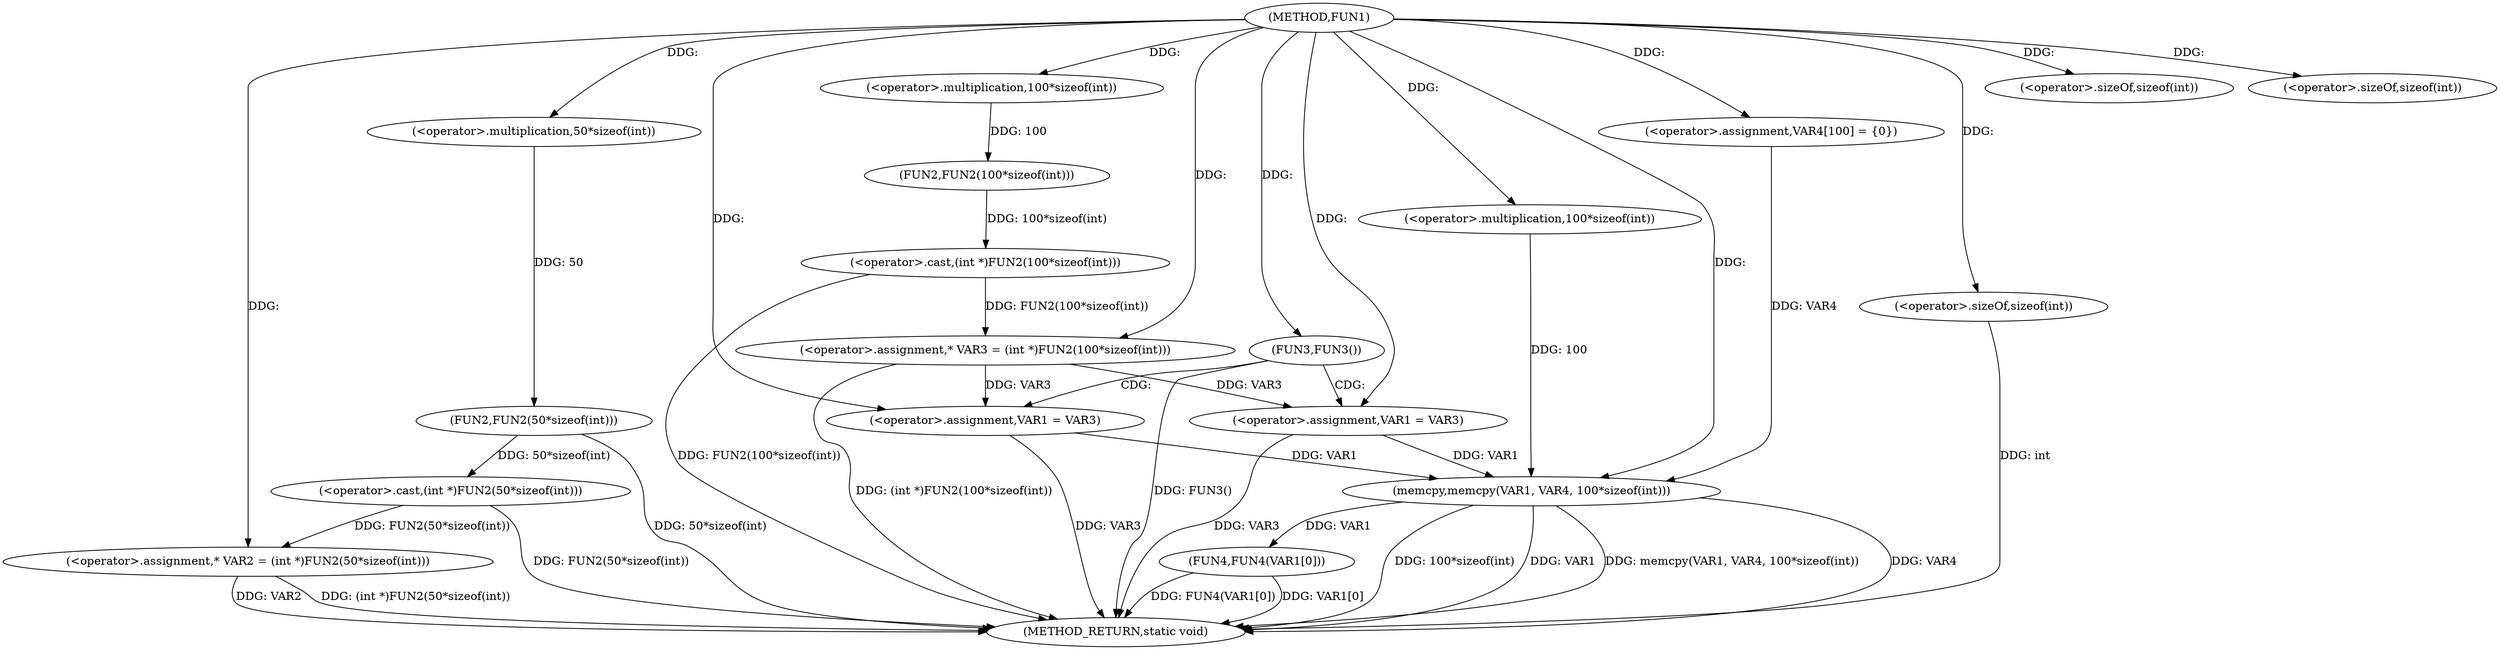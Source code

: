 digraph FUN1 {  
"1000100" [label = "(METHOD,FUN1)" ]
"1000149" [label = "(METHOD_RETURN,static void)" ]
"1000104" [label = "(<operator>.assignment,* VAR2 = (int *)FUN2(50*sizeof(int)))" ]
"1000106" [label = "(<operator>.cast,(int *)FUN2(50*sizeof(int)))" ]
"1000108" [label = "(FUN2,FUN2(50*sizeof(int)))" ]
"1000109" [label = "(<operator>.multiplication,50*sizeof(int))" ]
"1000111" [label = "(<operator>.sizeOf,sizeof(int))" ]
"1000114" [label = "(<operator>.assignment,* VAR3 = (int *)FUN2(100*sizeof(int)))" ]
"1000116" [label = "(<operator>.cast,(int *)FUN2(100*sizeof(int)))" ]
"1000118" [label = "(FUN2,FUN2(100*sizeof(int)))" ]
"1000119" [label = "(<operator>.multiplication,100*sizeof(int))" ]
"1000121" [label = "(<operator>.sizeOf,sizeof(int))" ]
"1000124" [label = "(FUN3,FUN3())" ]
"1000126" [label = "(<operator>.assignment,VAR1 = VAR3)" ]
"1000131" [label = "(<operator>.assignment,VAR1 = VAR3)" ]
"1000136" [label = "(<operator>.assignment,VAR4[100] = {0})" ]
"1000138" [label = "(memcpy,memcpy(VAR1, VAR4, 100*sizeof(int)))" ]
"1000141" [label = "(<operator>.multiplication,100*sizeof(int))" ]
"1000143" [label = "(<operator>.sizeOf,sizeof(int))" ]
"1000145" [label = "(FUN4,FUN4(VAR1[0]))" ]
  "1000106" -> "1000149"  [ label = "DDG: FUN2(50*sizeof(int))"] 
  "1000104" -> "1000149"  [ label = "DDG: VAR2"] 
  "1000138" -> "1000149"  [ label = "DDG: VAR4"] 
  "1000143" -> "1000149"  [ label = "DDG: int"] 
  "1000116" -> "1000149"  [ label = "DDG: FUN2(100*sizeof(int))"] 
  "1000131" -> "1000149"  [ label = "DDG: VAR3"] 
  "1000145" -> "1000149"  [ label = "DDG: VAR1[0]"] 
  "1000114" -> "1000149"  [ label = "DDG: (int *)FUN2(100*sizeof(int))"] 
  "1000138" -> "1000149"  [ label = "DDG: 100*sizeof(int)"] 
  "1000138" -> "1000149"  [ label = "DDG: VAR1"] 
  "1000145" -> "1000149"  [ label = "DDG: FUN4(VAR1[0])"] 
  "1000126" -> "1000149"  [ label = "DDG: VAR3"] 
  "1000138" -> "1000149"  [ label = "DDG: memcpy(VAR1, VAR4, 100*sizeof(int))"] 
  "1000104" -> "1000149"  [ label = "DDG: (int *)FUN2(50*sizeof(int))"] 
  "1000108" -> "1000149"  [ label = "DDG: 50*sizeof(int)"] 
  "1000124" -> "1000149"  [ label = "DDG: FUN3()"] 
  "1000106" -> "1000104"  [ label = "DDG: FUN2(50*sizeof(int))"] 
  "1000100" -> "1000104"  [ label = "DDG: "] 
  "1000108" -> "1000106"  [ label = "DDG: 50*sizeof(int)"] 
  "1000109" -> "1000108"  [ label = "DDG: 50"] 
  "1000100" -> "1000109"  [ label = "DDG: "] 
  "1000100" -> "1000111"  [ label = "DDG: "] 
  "1000116" -> "1000114"  [ label = "DDG: FUN2(100*sizeof(int))"] 
  "1000100" -> "1000114"  [ label = "DDG: "] 
  "1000118" -> "1000116"  [ label = "DDG: 100*sizeof(int)"] 
  "1000119" -> "1000118"  [ label = "DDG: 100"] 
  "1000100" -> "1000119"  [ label = "DDG: "] 
  "1000100" -> "1000121"  [ label = "DDG: "] 
  "1000100" -> "1000124"  [ label = "DDG: "] 
  "1000114" -> "1000126"  [ label = "DDG: VAR3"] 
  "1000100" -> "1000126"  [ label = "DDG: "] 
  "1000114" -> "1000131"  [ label = "DDG: VAR3"] 
  "1000100" -> "1000131"  [ label = "DDG: "] 
  "1000100" -> "1000136"  [ label = "DDG: "] 
  "1000131" -> "1000138"  [ label = "DDG: VAR1"] 
  "1000126" -> "1000138"  [ label = "DDG: VAR1"] 
  "1000100" -> "1000138"  [ label = "DDG: "] 
  "1000136" -> "1000138"  [ label = "DDG: VAR4"] 
  "1000141" -> "1000138"  [ label = "DDG: 100"] 
  "1000100" -> "1000141"  [ label = "DDG: "] 
  "1000100" -> "1000143"  [ label = "DDG: "] 
  "1000138" -> "1000145"  [ label = "DDG: VAR1"] 
  "1000124" -> "1000131"  [ label = "CDG: "] 
  "1000124" -> "1000126"  [ label = "CDG: "] 
}
